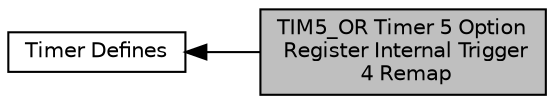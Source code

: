 digraph "TIM5_OR Timer 5 Option Register Internal Trigger 4 Remap"
{
  edge [fontname="Helvetica",fontsize="10",labelfontname="Helvetica",labelfontsize="10"];
  node [fontname="Helvetica",fontsize="10",shape=record];
  rankdir=LR;
  Node0 [label="TIM5_OR Timer 5 Option\l Register Internal Trigger\l 4 Remap",height=0.2,width=0.4,color="black", fillcolor="grey75", style="filled", fontcolor="black"];
  Node1 [label="Timer Defines",height=0.2,width=0.4,color="black", fillcolor="white", style="filled",URL="$group__timer__defines.html",tooltip="libopencm3 Defined Constants and Types for the STM32F2xx Timers "];
  Node1->Node0 [shape=plaintext, dir="back", style="solid"];
}
